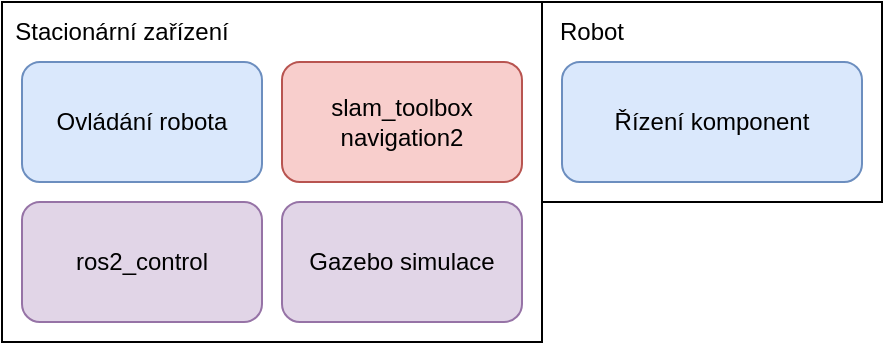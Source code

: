 <mxfile version="24.2.7" type="device">
  <diagram name="Stránka-1" id="fzQrTKtSGffQG8E5_SS7">
    <mxGraphModel dx="1426" dy="785" grid="1" gridSize="10" guides="1" tooltips="1" connect="1" arrows="1" fold="1" page="1" pageScale="1" pageWidth="500" pageHeight="200" math="0" shadow="0">
      <root>
        <mxCell id="0" />
        <mxCell id="1" parent="0" />
        <mxCell id="Osc7wF1sRpcKzehfEPrX-1" value="" style="rounded=0;whiteSpace=wrap;html=1;" parent="1" vertex="1">
          <mxGeometry x="30" y="15" width="270" height="170" as="geometry" />
        </mxCell>
        <mxCell id="Osc7wF1sRpcKzehfEPrX-2" value="Gazebo simulace" style="rounded=1;whiteSpace=wrap;html=1;fillColor=#e1d5e7;strokeColor=#9673a6;" parent="1" vertex="1">
          <mxGeometry x="170" y="115" width="120" height="60" as="geometry" />
        </mxCell>
        <mxCell id="Osc7wF1sRpcKzehfEPrX-3" value="Ovládání robota" style="rounded=1;whiteSpace=wrap;html=1;fillColor=#dae8fc;strokeColor=#6c8ebf;" parent="1" vertex="1">
          <mxGeometry x="40" y="45" width="120" height="60" as="geometry" />
        </mxCell>
        <mxCell id="Osc7wF1sRpcKzehfEPrX-4" value="slam_toolbox&lt;div&gt;navigation2&lt;/div&gt;" style="rounded=1;whiteSpace=wrap;html=1;fillColor=#f8cecc;strokeColor=#b85450;" parent="1" vertex="1">
          <mxGeometry x="170" y="45" width="120" height="60" as="geometry" />
        </mxCell>
        <mxCell id="Osc7wF1sRpcKzehfEPrX-5" value="ros2_control" style="rounded=1;whiteSpace=wrap;html=1;fillColor=#e1d5e7;strokeColor=#9673a6;" parent="1" vertex="1">
          <mxGeometry x="40" y="115" width="120" height="60" as="geometry" />
        </mxCell>
        <mxCell id="Osc7wF1sRpcKzehfEPrX-6" value="" style="rounded=0;whiteSpace=wrap;html=1;" parent="1" vertex="1">
          <mxGeometry x="300" y="15" width="170" height="100" as="geometry" />
        </mxCell>
        <mxCell id="Osc7wF1sRpcKzehfEPrX-7" value="Řízení komponent" style="rounded=1;whiteSpace=wrap;html=1;fillColor=#dae8fc;strokeColor=#6c8ebf;" parent="1" vertex="1">
          <mxGeometry x="310" y="45" width="150" height="60" as="geometry" />
        </mxCell>
        <mxCell id="Osc7wF1sRpcKzehfEPrX-8" value="Stacionární zařízení" style="text;html=1;align=center;verticalAlign=middle;whiteSpace=wrap;rounded=0;" parent="1" vertex="1">
          <mxGeometry x="30" y="15" width="120" height="30" as="geometry" />
        </mxCell>
        <mxCell id="Osc7wF1sRpcKzehfEPrX-9" value="Robot" style="text;html=1;align=center;verticalAlign=middle;whiteSpace=wrap;rounded=0;" parent="1" vertex="1">
          <mxGeometry x="300" y="15" width="50" height="30" as="geometry" />
        </mxCell>
      </root>
    </mxGraphModel>
  </diagram>
</mxfile>
